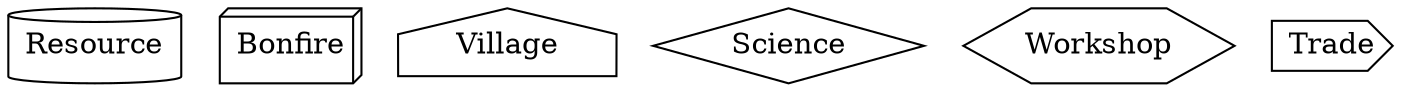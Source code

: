 
digraph {
  "Resource" [shape="cylinder"];
  "Bonfire" [shape="box3d"];
  "Village" [shape="house"];
  "Science" [shape="diamond"];
  "Workshop" [shape="hexagon"];
  "Trade" [shape="cds"];
}
